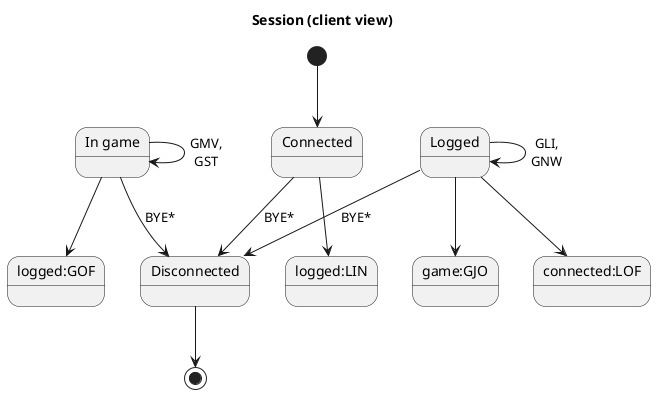 @startuml
title Session (client view)

[*] --> connected

state "Connected" as connected
connected --> logged:LIN
connected --> not_connected:BYE*

state "Logged" as logged
logged --> not_connected:BYE*
logged --> game:GJO
logged --> logged:GLI,\nGNW
logged --> connected:LOF

state "In game" as game
game --> not_connected:BYE*
game --> logged:GOF
game --> game:GMV,\nGST

state "Disconnected" as not_connected
not_connected --> [*]
@enduml
